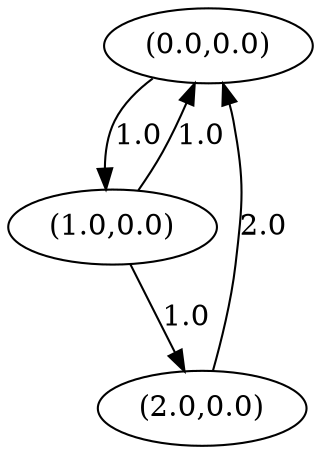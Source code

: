 digraph genegraph {
node0[pos="0.0,0.0", label="(0.0,0.0)", pin=true]
node1[pos="0.6666666666666666,0.0", label="(2.0,0.0)", pin=true]
node2[pos="0.3333333333333333,0.0", label="(1.0,0.0)", pin=true]
node0 -> node2[label="1.0"]
node1 -> node0[label="2.0"]
node2 -> node0[label="1.0"]
node2 -> node1[label="1.0"]
}